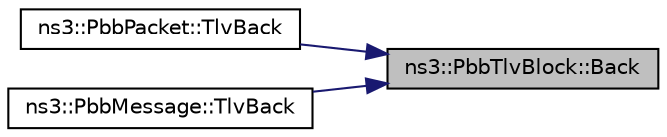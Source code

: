 digraph "ns3::PbbTlvBlock::Back"
{
 // LATEX_PDF_SIZE
  edge [fontname="Helvetica",fontsize="10",labelfontname="Helvetica",labelfontsize="10"];
  node [fontname="Helvetica",fontsize="10",shape=record];
  rankdir="RL";
  Node1 [label="ns3::PbbTlvBlock::Back",height=0.2,width=0.4,color="black", fillcolor="grey75", style="filled", fontcolor="black",tooltip=" "];
  Node1 -> Node2 [dir="back",color="midnightblue",fontsize="10",style="solid",fontname="Helvetica"];
  Node2 [label="ns3::PbbPacket::TlvBack",height=0.2,width=0.4,color="black", fillcolor="white", style="filled",URL="$classns3_1_1_pbb_packet.html#a8e6eb2037c14c156fe1c2fbaf22fc014",tooltip=" "];
  Node1 -> Node3 [dir="back",color="midnightblue",fontsize="10",style="solid",fontname="Helvetica"];
  Node3 [label="ns3::PbbMessage::TlvBack",height=0.2,width=0.4,color="black", fillcolor="white", style="filled",URL="$classns3_1_1_pbb_message.html#a4a69971743a5dc340befb50f203f3c0d",tooltip=" "];
}
